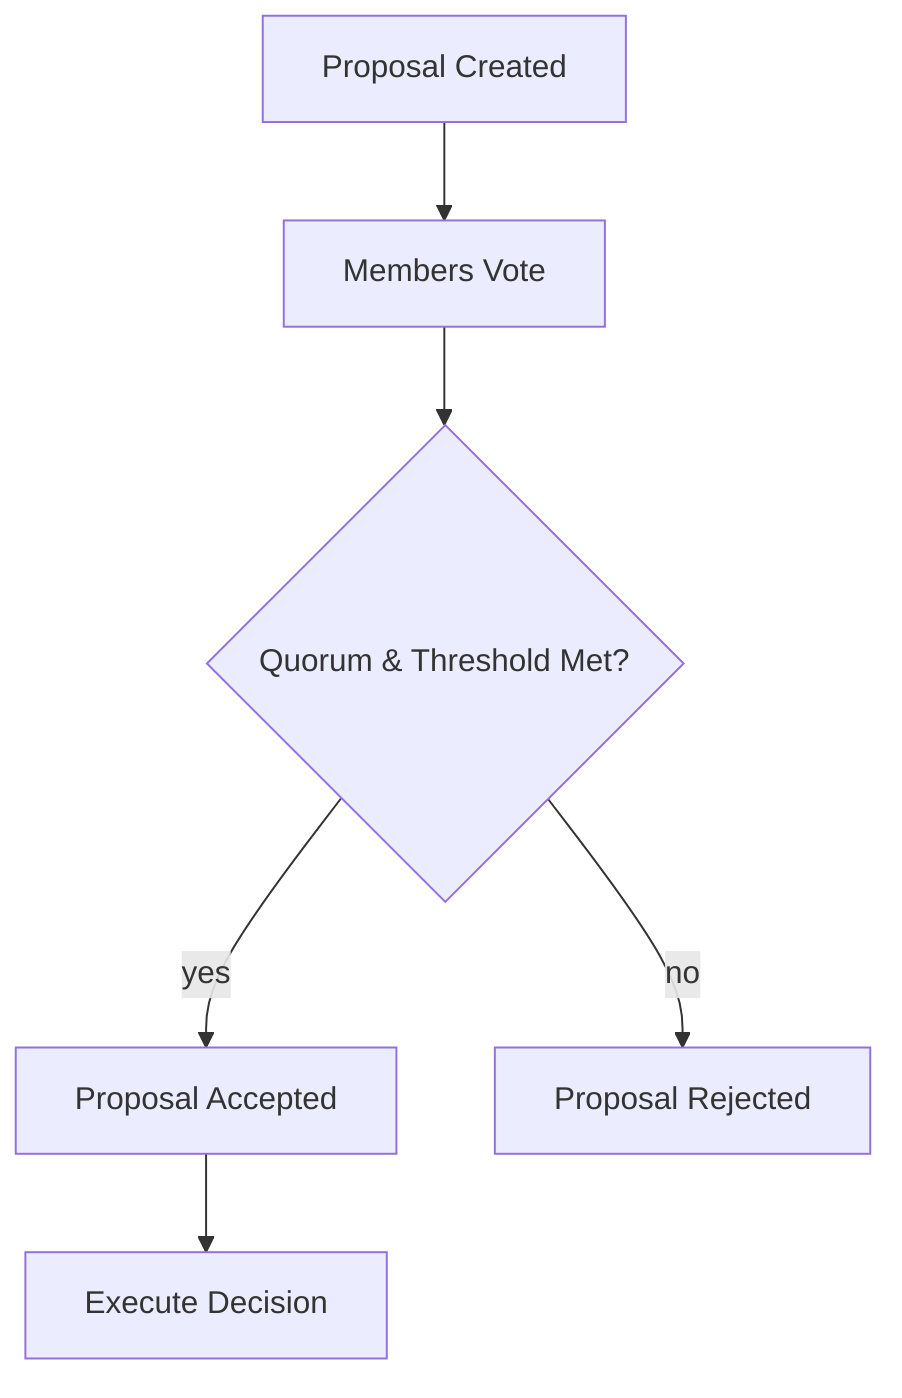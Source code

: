 flowchart TD
    P[Proposal Created] --> V[Members Vote]
    V --> C{Quorum & Threshold Met?}
    C -- yes --> A[Proposal Accepted]
    C -- no --> R[Proposal Rejected]
    A --> E[Execute Decision]